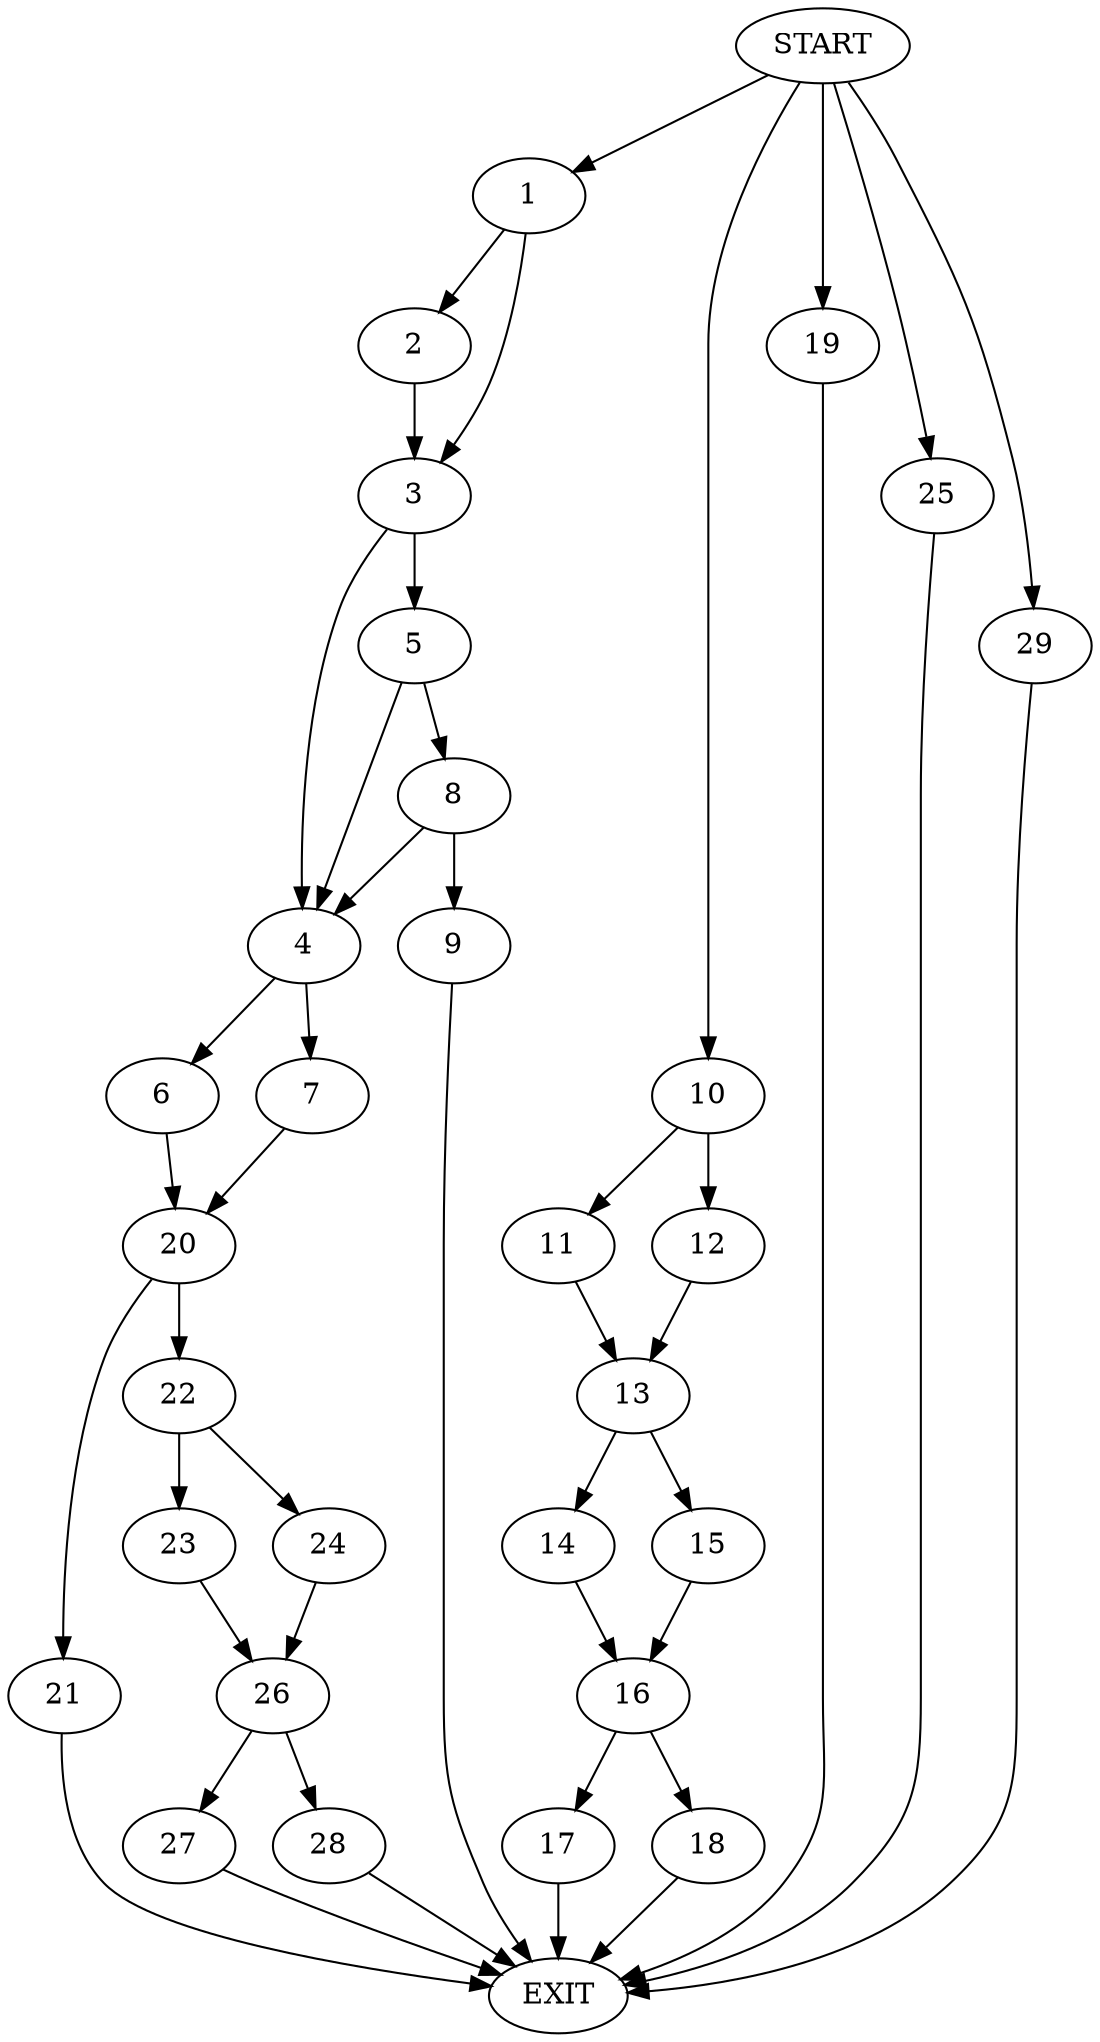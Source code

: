 digraph {
0 [label="START"]
30 [label="EXIT"]
0 -> 1
1 -> 2
1 -> 3
3 -> 4
3 -> 5
2 -> 3
4 -> 6
4 -> 7
5 -> 8
5 -> 4
8 -> 9
8 -> 4
9 -> 30
0 -> 10
10 -> 11
10 -> 12
12 -> 13
11 -> 13
13 -> 14
13 -> 15
15 -> 16
14 -> 16
16 -> 17
16 -> 18
17 -> 30
18 -> 30
0 -> 19
19 -> 30
7 -> 20
6 -> 20
20 -> 21
20 -> 22
22 -> 23
22 -> 24
21 -> 30
0 -> 25
25 -> 30
24 -> 26
23 -> 26
26 -> 27
26 -> 28
28 -> 30
27 -> 30
0 -> 29
29 -> 30
}
